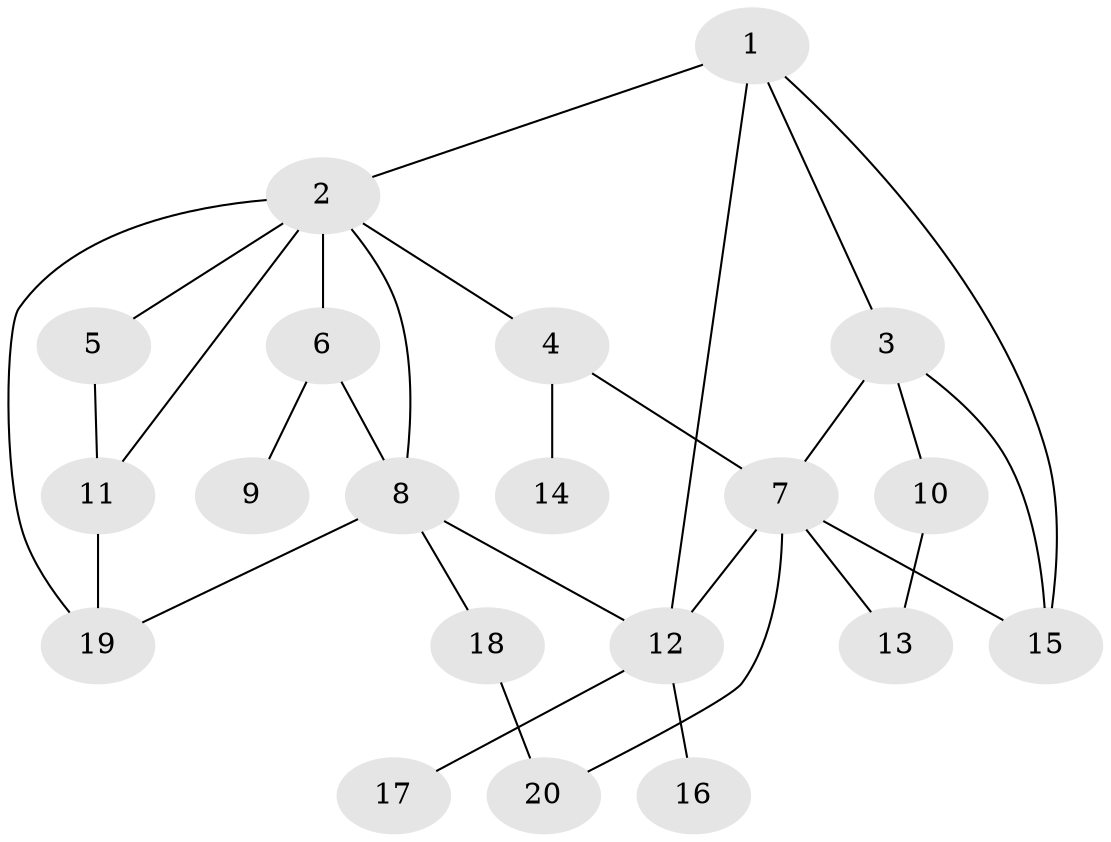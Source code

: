 // Generated by graph-tools (version 1.0) at 2021/45/03/08/21 14:45:23
// undirected, 20 vertices, 30 edges
graph export_dot {
  node [color=gray90,style=filled];
  "1";
  "2";
  "3";
  "4";
  "5";
  "6";
  "7";
  "8";
  "9";
  "10";
  "11";
  "12";
  "13";
  "14";
  "15";
  "16";
  "17";
  "18";
  "19";
  "20";
  "1" -- "2";
  "1" -- "3";
  "1" -- "12";
  "1" -- "15";
  "2" -- "4";
  "2" -- "5";
  "2" -- "6";
  "2" -- "8";
  "2" -- "11";
  "2" -- "19";
  "3" -- "10";
  "3" -- "15";
  "3" -- "7";
  "4" -- "7";
  "4" -- "14";
  "5" -- "11";
  "6" -- "9";
  "6" -- "8";
  "7" -- "13";
  "7" -- "12";
  "7" -- "20";
  "7" -- "15";
  "8" -- "12";
  "8" -- "18";
  "8" -- "19";
  "10" -- "13";
  "11" -- "19";
  "12" -- "16";
  "12" -- "17";
  "18" -- "20";
}

